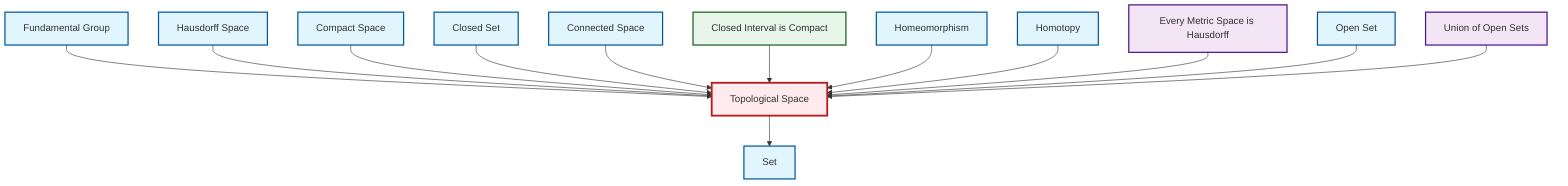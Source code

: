 graph TD
    classDef definition fill:#e1f5fe,stroke:#01579b,stroke-width:2px
    classDef theorem fill:#f3e5f5,stroke:#4a148c,stroke-width:2px
    classDef axiom fill:#fff3e0,stroke:#e65100,stroke-width:2px
    classDef example fill:#e8f5e9,stroke:#1b5e20,stroke-width:2px
    classDef current fill:#ffebee,stroke:#b71c1c,stroke-width:3px
    def-topological-space["Topological Space"]:::definition
    def-homeomorphism["Homeomorphism"]:::definition
    def-open-set["Open Set"]:::definition
    def-set["Set"]:::definition
    thm-metric-hausdorff["Every Metric Space is Hausdorff"]:::theorem
    def-closed-set["Closed Set"]:::definition
    def-hausdorff["Hausdorff Space"]:::definition
    thm-union-open-sets["Union of Open Sets"]:::theorem
    def-homotopy["Homotopy"]:::definition
    def-compact["Compact Space"]:::definition
    ex-closed-interval-compact["Closed Interval is Compact"]:::example
    def-connected["Connected Space"]:::definition
    def-fundamental-group["Fundamental Group"]:::definition
    def-fundamental-group --> def-topological-space
    def-hausdorff --> def-topological-space
    def-compact --> def-topological-space
    def-closed-set --> def-topological-space
    def-connected --> def-topological-space
    ex-closed-interval-compact --> def-topological-space
    def-homeomorphism --> def-topological-space
    def-topological-space --> def-set
    def-homotopy --> def-topological-space
    thm-metric-hausdorff --> def-topological-space
    def-open-set --> def-topological-space
    thm-union-open-sets --> def-topological-space
    class def-topological-space current